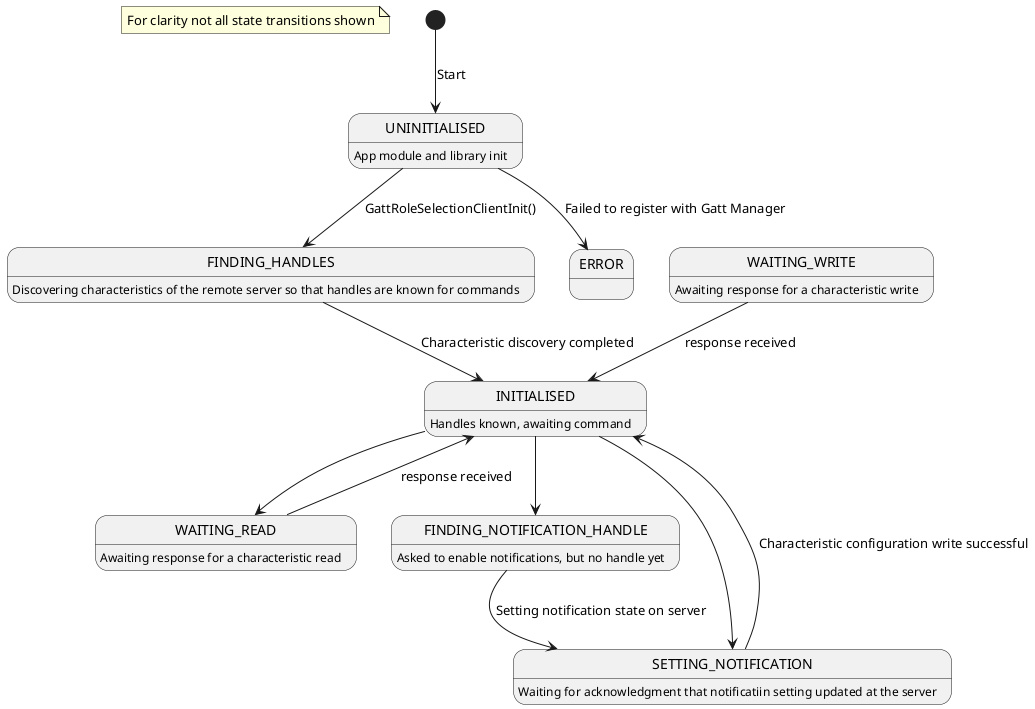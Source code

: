 @startuml inline_umlgraph_1.png
    note "For clarity not all state transitions shown" as N1

    [*] -down-> UNINITIALISED : Start

    UNINITIALISED : App module and library init
    UNINITIALISED --> FINDING_HANDLES : GattRoleSelectionClientInit()
    UNINITIALISED --> ERROR : Failed to register with Gatt Manager

    FINDING_HANDLES : Discovering characteristics of the remote server so that handles are known for commands
    FINDING_HANDLES --> INITIALISED : Characteristic discovery completed 

    INITIALISED : Handles known, awaiting command
    INITIALISED --> WAITING_READ
    INITIALISED --> FINDING_NOTIFICATION_HANDLE
    INITIALISED --> SETTING_NOTIFICATION

    FINDING_NOTIFICATION_HANDLE : Asked to enable notifications, but no handle yet
    FINDING_NOTIFICATION_HANDLE --> SETTING_NOTIFICATION : Setting notification state on server

    SETTING_NOTIFICATION : Waiting for acknowledgment that notificatiin setting updated at the server
    SETTING_NOTIFICATION --> INITIALISED : Characteristic configuration write successful

    WAITING_READ : Awaiting response for a characteristic read
    WAITING_READ --> INITIALISED : response received

    WAITING_WRITE : Awaiting response for a characteristic write
    WAITING_WRITE --> INITIALISED : response received
@enduml
@startuml inline_umlgraph_2.png
    note "For clarity not all state transitions shown" as N1

    [*] -down-> UNINITIALISED : Start

    UNINITIALISED : App module and library init
    UNINITIALISED --> FINDING_HANDLES : GattRoleSelectionClientInit()
    UNINITIALISED --> ERROR : Failed to register with Gatt Manager

    FINDING_HANDLES : Discovering characteristics of the remote server so that handles are known for commands
    FINDING_HANDLES --> INITIALISED : Characteristic discovery completed 

    INITIALISED : Handles known, awaiting command
    INITIALISED --> WAITING_READ
    INITIALISED --> FINDING_NOTIFICATION_HANDLE
    INITIALISED --> SETTING_NOTIFICATION

    FINDING_NOTIFICATION_HANDLE : Asked to enable notifications, but no handle yet
    FINDING_NOTIFICATION_HANDLE --> SETTING_NOTIFICATION : Setting notification state on server

    SETTING_NOTIFICATION : Waiting for acknowledgment that notificatiin setting updated at the server
    SETTING_NOTIFICATION --> INITIALISED : Characteristic configuration write successful

    WAITING_READ : Awaiting response for a characteristic read
    WAITING_READ --> INITIALISED : response received

    WAITING_WRITE : Awaiting response for a characteristic write
    WAITING_WRITE --> INITIALISED : response received
@enduml
@startuml inline_umlgraph_3.png
    note "For clarity not all state transitions shown" as N1

    [*] -down-> UNINITIALISED : Start

    UNINITIALISED : App module and library init
    UNINITIALISED --> FINDING_HANDLES : GattRoleSelectionClientInit()
    UNINITIALISED --> ERROR : Failed to register with Gatt Manager

    FINDING_HANDLES : Discovering characteristics of the remote server so that handles are known for commands
    FINDING_HANDLES --> INITIALISED : Characteristic discovery completed 

    INITIALISED : Handles known, awaiting command
    INITIALISED --> WAITING_READ
    INITIALISED --> FINDING_NOTIFICATION_HANDLE
    INITIALISED --> SETTING_NOTIFICATION

    FINDING_NOTIFICATION_HANDLE : Asked to enable notifications, but no handle yet
    FINDING_NOTIFICATION_HANDLE --> SETTING_NOTIFICATION : Setting notification state on server

    SETTING_NOTIFICATION : Waiting for acknowledgment that notificatiin setting updated at the server
    SETTING_NOTIFICATION --> INITIALISED : Characteristic configuration write successful

    WAITING_READ : Awaiting response for a characteristic read
    WAITING_READ --> INITIALISED : response received

    WAITING_WRITE : Awaiting response for a characteristic write
    WAITING_WRITE --> INITIALISED : response received
@enduml
@startuml inline_umlgraph_4.png
    note "For clarity not all state transitions shown" as N1

    [*] -down-> UNINITIALISED : Start

    UNINITIALISED : App module and library init
    UNINITIALISED --> FINDING_HANDLES : GattRoleSelectionClientInit()
    UNINITIALISED --> ERROR : Failed to register with Gatt Manager

    FINDING_HANDLES : Discovering characteristics of the remote server so that handles are known for commands
    FINDING_HANDLES --> INITIALISED : Characteristic discovery completed 

    INITIALISED : Handles known, awaiting command
    INITIALISED --> WAITING_READ
    INITIALISED --> FINDING_NOTIFICATION_HANDLE
    INITIALISED --> SETTING_NOTIFICATION

    FINDING_NOTIFICATION_HANDLE : Asked to enable notifications, but no handle yet
    FINDING_NOTIFICATION_HANDLE --> SETTING_NOTIFICATION : Setting notification state on server

    SETTING_NOTIFICATION : Waiting for acknowledgment that notificatiin setting updated at the server
    SETTING_NOTIFICATION --> INITIALISED : Characteristic configuration write successful

    WAITING_READ : Awaiting response for a characteristic read
    WAITING_READ --> INITIALISED : response received

    WAITING_WRITE : Awaiting response for a characteristic write
    WAITING_WRITE --> INITIALISED : response received
@enduml
@startuml inline_umlgraph_5.png
    note "For clarity not all state transitions shown" as N1

    [*] -down-> UNINITIALISED : Start

    UNINITIALISED : App module and library init
    UNINITIALISED --> FINDING_HANDLES : GattRootKeyClientInit()
    UNINITIALISED --> ERROR : Failed to register with Gatt Manager

    DISABLED : Client service is disabled. This can occur once devices are paired and the client is not needed.

    FINDING_HANDLES : Discovering characteristics of the remote server so that handles are known for commands
    FINDING_HANDLES --> FINDING_INDICATION_HANDLE : Characteristic discovery completed 

    FINDING_INDICATION_HANDLE : Having found the handle for challenge control, finding the descriptor so that indications can be enabled
    FINDING_INDICATION_HANDLE --> ENABLING_INDICATIONS : Descriptor search complete, auto-enable indications

    ENABLING_INDICATIONS : Waiting for acknowledgment that indications have been enabled at the server
    ENABLING_INDICATIONS --> INITIALISED : Characteristic configuration write successful

    INITIALISED : Handles known, awaiting command
    INITIALISED --> STARTING_CHALLENGE : GattRootKeyClientChallengePeer()

    STARTING_CHALLENGE : First stage of challenge sent to the server
    STARTING_CHALLENGE --> FINISHING_CHALLENGE : Received random from server, written hash
    STARTING_CHALLENGE --> ERROR : Incorrect message / opcode received

    FINISHING_CHALLENGE : Final stage of challenge sent to the server
    FINISHING_CHALLENGE --> AUTHENTICATED :Hash received from server and verified
    FINISHING_CHALLENGE --> ERROR : Incorrect HASH received

    AUTHENTICATED : Challenge has been completed successfully
    AUTHENTICATED --> WRITING_IR : GattRootKeyClientWriteKey()

    WRITING_IR : IR key has been sent to server
    WRITING_IR --> WRITING_ER : IR write successful

    WRITING_ER : ER key has been sent to server
    WRITING_ER --> COMMITTING : Write of ER confirmed, requested write of keys

    COMMITTING : Keys have been sent, asking server to apply changes
    COMMITTING --> EXCHANGED: Acknowledgment that keys applied

    EXCHANGED : Keys have been confirmed

    ERROR : Interaction with the server has failed
    ERROR --> DISABLED: Only allowed transition from error
@enduml
@startuml inline_umlgraph_6.png
    note "For clarity not all state transitions shown" as N1

    [*] -down-> UNINITIALISED : Start

    UNINITIALISED : App module and library init
    UNINITIALISED --> FINDING_HANDLES : GattRootKeyClientInit()
    UNINITIALISED --> ERROR : Failed to register with Gatt Manager

    DISABLED : Client service is disabled. This can occur once devices are paired and the client is not needed.

    FINDING_HANDLES : Discovering characteristics of the remote server so that handles are known for commands
    FINDING_HANDLES --> FINDING_INDICATION_HANDLE : Characteristic discovery completed 

    FINDING_INDICATION_HANDLE : Having found the handle for challenge control, finding the descriptor so that indications can be enabled
    FINDING_INDICATION_HANDLE --> ENABLING_INDICATIONS : Descriptor search complete, auto-enable indications

    ENABLING_INDICATIONS : Waiting for acknowledgment that indications have been enabled at the server
    ENABLING_INDICATIONS --> INITIALISED : Characteristic configuration write successful

    INITIALISED : Handles known, awaiting command
    INITIALISED --> STARTING_CHALLENGE : GattRootKeyClientChallengePeer()

    STARTING_CHALLENGE : First stage of challenge sent to the server
    STARTING_CHALLENGE --> FINISHING_CHALLENGE : Received random from server, written hash
    STARTING_CHALLENGE --> ERROR : Incorrect message / opcode received

    FINISHING_CHALLENGE : Final stage of challenge sent to the server
    FINISHING_CHALLENGE --> AUTHENTICATED :Hash received from server and verified
    FINISHING_CHALLENGE --> ERROR : Incorrect HASH received

    AUTHENTICATED : Challenge has been completed successfully
    AUTHENTICATED --> WRITING_IR : GattRootKeyClientWriteKey()

    WRITING_IR : IR key has been sent to server
    WRITING_IR --> WRITING_ER : IR write successful

    WRITING_ER : ER key has been sent to server
    WRITING_ER --> COMMITTING : Write of ER confirmed, requested write of keys

    COMMITTING : Keys have been sent, asking server to apply changes
    COMMITTING --> EXCHANGED: Acknowledgment that keys applied

    EXCHANGED : Keys have been confirmed

    ERROR : Interaction with the server has failed
    ERROR --> DISABLED: Only allowed transition from error
@enduml
@startuml inline_umlgraph_7.png
    note "For clarity not all state transitions shown" as N1

    [*] -down-> UNINITIALISED : Start

    UNINITIALISED : App module and library init
    UNINITIALISED --> IDLE : GattRootKeyServerInit()
    UNINITIALISED --> ERROR : Failed to register with Gatt Manager

    DISABLED : Server is disabled. This can occur once devices are paired and the client is not needed.

    IDLE : Initialised, but not yet configured for action !
    IDLE --> INITIALISED : GattRootKeyServerReadyForChallenge()

    INITIALISED : Handles known, awaiting command
    INITIALISED --> RESPONDED_RANDOM : Random received from client

    RESPONDED_RANDOM : First stage of challenge sent to the client, awaiting send confirm
    RESPONDED_RANDOM --> AWAITING_HASH : Send of random indication confirmed
    RESPONDED_RANDOM --> ERROR : Incorrect message / opcode received

    AWAITING_HASH : Awaiting hash request
    AWAITING_HASH --> RESPONDED_HASH : Hash received from client
    AWAITING_HASH --> ERROR : Incorrect message / opcode received

    RESPONDED_HASH : Final stage of challenge sent to the client, awaiting send confirm
    RESPONDED_HASH --> AUTHENTICATED :Send of hash indication confirmed
    RESPONDED_HASH --> ERROR : Incorrect HASH received

    AUTHENTICATED : Challenge has been completed successfully
    AUTHENTICATED --> IR_RECEIVED : IR key received

    IR_RECEIVED : IR key has been received from client
    IR_RECEIVED --> ER_RECEIVED : ER key received

    ER_RECEIVED : ER key has been received 
    ER_RECEIVED --> KEYS_EXCHANGED : Command to commit has been receoved

    KEYS_EXCHANGED : Keys have been confirmed

    ERROR : Interaction with the client has failed
    ERROR --> DISABLED: Only allowed transition from error
@enduml
@startuml inline_umlgraph_8.png
    note "For clarity not all state transitions shown" as N1

    [*] -down-> UNINITIALISED : Start

    UNINITIALISED : App module and library init
    UNINITIALISED --> IDLE : GattRootKeyServerInit()
    UNINITIALISED --> ERROR : Failed to register with Gatt Manager

    DISABLED : Server is disabled. This can occur once devices are paired and the client is not needed.

    IDLE : Initialised, but not yet configured for action !
    IDLE --> INITIALISED : GattRootKeyServerReadyForChallenge()

    INITIALISED : Handles known, awaiting command
    INITIALISED --> RESPONDED_RANDOM : Random received from client

    RESPONDED_RANDOM : First stage of challenge sent to the client, awaiting send confirm
    RESPONDED_RANDOM --> AWAITING_HASH : Send of random indication confirmed
    RESPONDED_RANDOM --> ERROR : Incorrect message / opcode received

    AWAITING_HASH : Awaiting hash request
    AWAITING_HASH --> RESPONDED_HASH : Hash received from client
    AWAITING_HASH --> ERROR : Incorrect message / opcode received

    RESPONDED_HASH : Final stage of challenge sent to the client, awaiting send confirm
    RESPONDED_HASH --> AUTHENTICATED :Send of hash indication confirmed
    RESPONDED_HASH --> ERROR : Incorrect HASH received

    AUTHENTICATED : Challenge has been completed successfully
    AUTHENTICATED --> IR_RECEIVED : IR key received

    IR_RECEIVED : IR key has been received from client
    IR_RECEIVED --> ER_RECEIVED : ER key received

    ER_RECEIVED : ER key has been received 
    ER_RECEIVED --> KEYS_EXCHANGED : Command to commit has been receoved

    KEYS_EXCHANGED : Keys have been confirmed

    ERROR : Interaction with the client has failed
    ERROR --> DISABLED: Only allowed transition from error
@enduml
@startuml inline_umlgraph_9.png
            skinparam roundcorner 20
            hide footbox
            participant "App Init" as init
            participant "Message Broker" as mb
            participant "<<UI_Provider>>\nTelephony" as tel #Thistle
            participant "TaskList" as tl
            participant "Message Loop" as ml
            participant "<<UI_Indicator>>\nLEDs" as led #LightBlue
            group Initialisation
                init -> mb: MessageBroker_Init(registrations[])
                ...
                led -> mb: MessageBroker_RegisterInterestInMsgGroups(led_task, led_grps, num_grps)
                mb  -> tel: message_group_register(led_task)
                note over mb
                    message_group_register is part of
                    message broker init registrations structure
                    (one structure per message group)
                end note
                ...
            end group
            ...
            tel -> tl: TaskList_SendMessage(led_task, "Telephony Connected")
            tl -> ml: MessageSend(led_task, "Telephony Connected")
            ml -> led: "Telephony Connected"
            note over led
                Flash LED to indicate connection
            end note
@enduml
